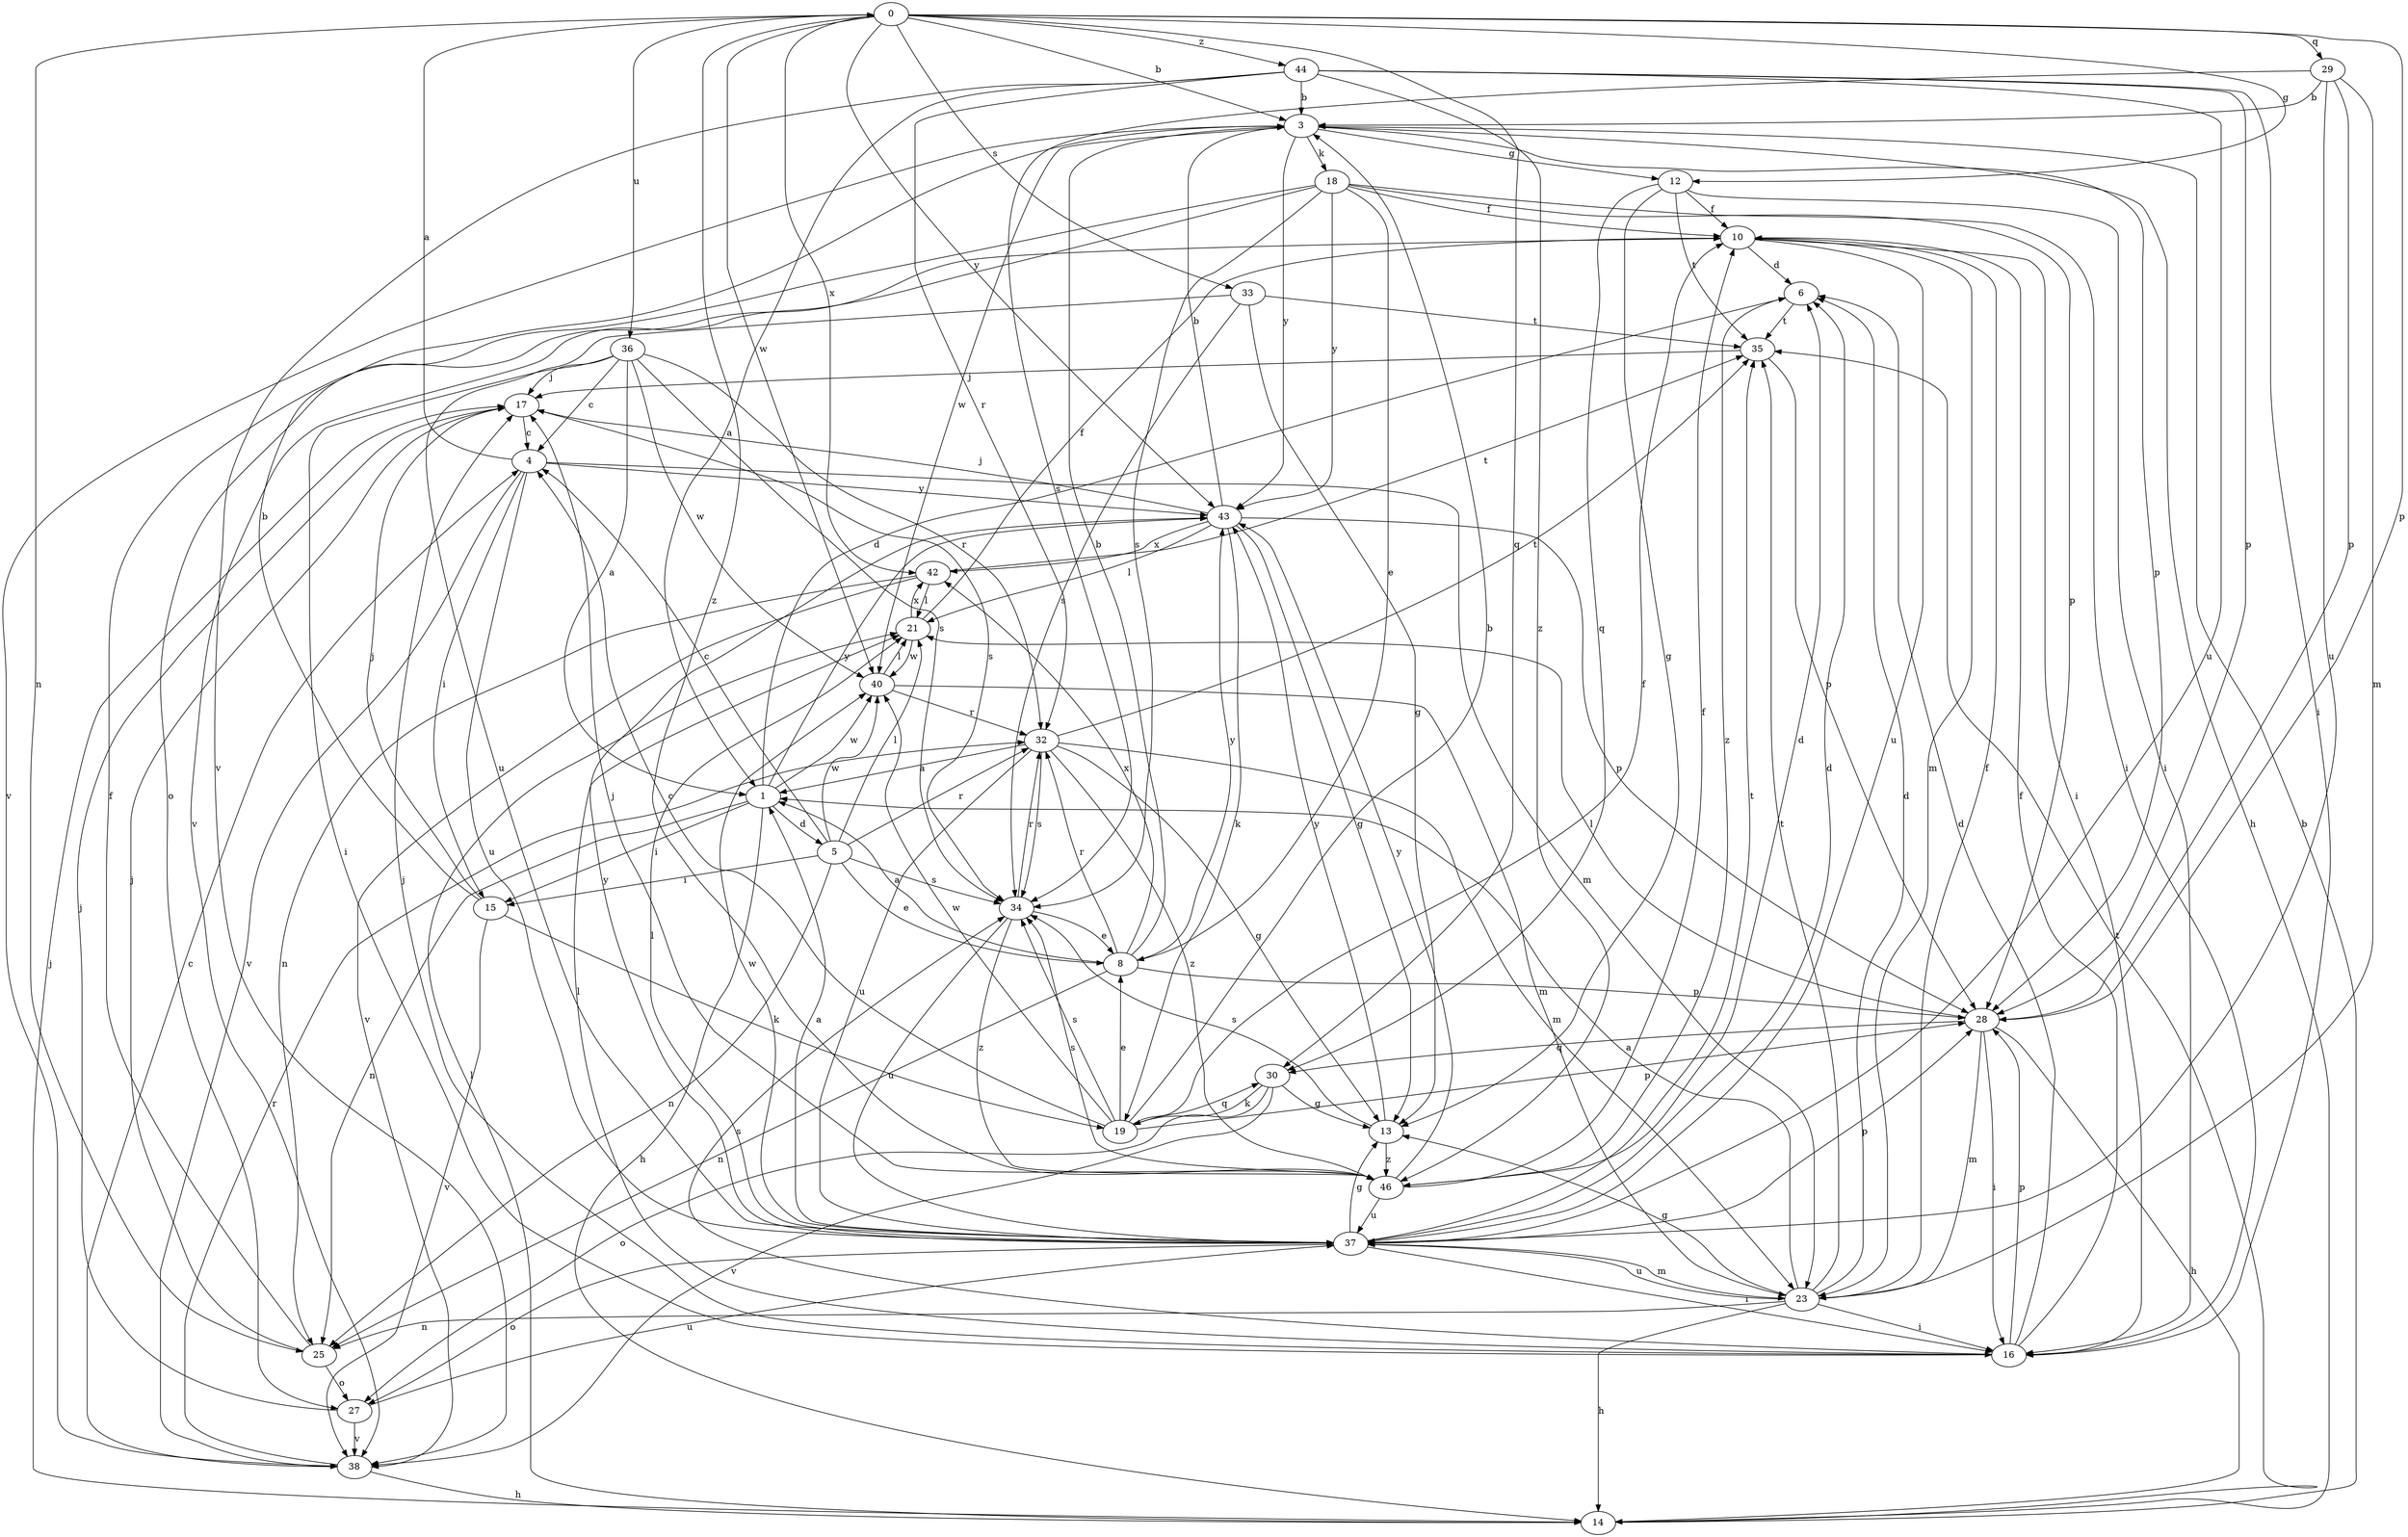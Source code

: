strict digraph  {
0;
1;
3;
4;
5;
6;
8;
10;
12;
13;
14;
15;
16;
17;
18;
19;
21;
23;
25;
27;
28;
29;
30;
32;
33;
34;
35;
36;
37;
38;
40;
42;
43;
44;
46;
0 -> 3  [label=b];
0 -> 12  [label=g];
0 -> 25  [label=n];
0 -> 28  [label=p];
0 -> 29  [label=q];
0 -> 30  [label=q];
0 -> 33  [label=s];
0 -> 36  [label=u];
0 -> 40  [label=w];
0 -> 42  [label=x];
0 -> 43  [label=y];
0 -> 44  [label=z];
0 -> 46  [label=z];
1 -> 5  [label=d];
1 -> 6  [label=d];
1 -> 14  [label=h];
1 -> 15  [label=i];
1 -> 25  [label=n];
1 -> 40  [label=w];
1 -> 43  [label=y];
3 -> 12  [label=g];
3 -> 14  [label=h];
3 -> 18  [label=k];
3 -> 28  [label=p];
3 -> 38  [label=v];
3 -> 40  [label=w];
3 -> 43  [label=y];
4 -> 0  [label=a];
4 -> 15  [label=i];
4 -> 23  [label=m];
4 -> 37  [label=u];
4 -> 38  [label=v];
4 -> 43  [label=y];
5 -> 4  [label=c];
5 -> 8  [label=e];
5 -> 15  [label=i];
5 -> 21  [label=l];
5 -> 25  [label=n];
5 -> 32  [label=r];
5 -> 34  [label=s];
5 -> 40  [label=w];
6 -> 35  [label=t];
6 -> 46  [label=z];
8 -> 1  [label=a];
8 -> 3  [label=b];
8 -> 25  [label=n];
8 -> 28  [label=p];
8 -> 32  [label=r];
8 -> 42  [label=x];
8 -> 43  [label=y];
10 -> 6  [label=d];
10 -> 16  [label=i];
10 -> 23  [label=m];
10 -> 37  [label=u];
12 -> 10  [label=f];
12 -> 13  [label=g];
12 -> 16  [label=i];
12 -> 30  [label=q];
12 -> 35  [label=t];
13 -> 34  [label=s];
13 -> 43  [label=y];
13 -> 46  [label=z];
14 -> 3  [label=b];
14 -> 17  [label=j];
14 -> 21  [label=l];
14 -> 35  [label=t];
15 -> 3  [label=b];
15 -> 17  [label=j];
15 -> 19  [label=k];
15 -> 38  [label=v];
16 -> 6  [label=d];
16 -> 10  [label=f];
16 -> 17  [label=j];
16 -> 21  [label=l];
16 -> 28  [label=p];
16 -> 34  [label=s];
17 -> 4  [label=c];
17 -> 34  [label=s];
18 -> 8  [label=e];
18 -> 10  [label=f];
18 -> 16  [label=i];
18 -> 27  [label=o];
18 -> 28  [label=p];
18 -> 34  [label=s];
18 -> 38  [label=v];
18 -> 43  [label=y];
19 -> 3  [label=b];
19 -> 4  [label=c];
19 -> 8  [label=e];
19 -> 10  [label=f];
19 -> 28  [label=p];
19 -> 30  [label=q];
19 -> 34  [label=s];
19 -> 40  [label=w];
21 -> 10  [label=f];
21 -> 40  [label=w];
21 -> 42  [label=x];
23 -> 1  [label=a];
23 -> 6  [label=d];
23 -> 10  [label=f];
23 -> 13  [label=g];
23 -> 14  [label=h];
23 -> 16  [label=i];
23 -> 25  [label=n];
23 -> 35  [label=t];
23 -> 37  [label=u];
25 -> 10  [label=f];
25 -> 17  [label=j];
25 -> 27  [label=o];
27 -> 17  [label=j];
27 -> 37  [label=u];
27 -> 38  [label=v];
28 -> 14  [label=h];
28 -> 16  [label=i];
28 -> 21  [label=l];
28 -> 23  [label=m];
28 -> 30  [label=q];
29 -> 3  [label=b];
29 -> 23  [label=m];
29 -> 28  [label=p];
29 -> 34  [label=s];
29 -> 37  [label=u];
30 -> 13  [label=g];
30 -> 19  [label=k];
30 -> 27  [label=o];
30 -> 38  [label=v];
32 -> 1  [label=a];
32 -> 13  [label=g];
32 -> 23  [label=m];
32 -> 34  [label=s];
32 -> 35  [label=t];
32 -> 37  [label=u];
32 -> 46  [label=z];
33 -> 13  [label=g];
33 -> 34  [label=s];
33 -> 35  [label=t];
33 -> 37  [label=u];
34 -> 8  [label=e];
34 -> 32  [label=r];
34 -> 37  [label=u];
34 -> 46  [label=z];
35 -> 17  [label=j];
35 -> 28  [label=p];
36 -> 1  [label=a];
36 -> 4  [label=c];
36 -> 16  [label=i];
36 -> 17  [label=j];
36 -> 32  [label=r];
36 -> 34  [label=s];
36 -> 40  [label=w];
37 -> 1  [label=a];
37 -> 6  [label=d];
37 -> 13  [label=g];
37 -> 16  [label=i];
37 -> 21  [label=l];
37 -> 23  [label=m];
37 -> 27  [label=o];
37 -> 28  [label=p];
37 -> 35  [label=t];
37 -> 40  [label=w];
37 -> 43  [label=y];
38 -> 4  [label=c];
38 -> 14  [label=h];
38 -> 32  [label=r];
40 -> 21  [label=l];
40 -> 23  [label=m];
40 -> 32  [label=r];
42 -> 21  [label=l];
42 -> 25  [label=n];
42 -> 35  [label=t];
42 -> 38  [label=v];
43 -> 3  [label=b];
43 -> 13  [label=g];
43 -> 17  [label=j];
43 -> 19  [label=k];
43 -> 21  [label=l];
43 -> 28  [label=p];
43 -> 42  [label=x];
44 -> 1  [label=a];
44 -> 3  [label=b];
44 -> 16  [label=i];
44 -> 28  [label=p];
44 -> 32  [label=r];
44 -> 37  [label=u];
44 -> 38  [label=v];
44 -> 46  [label=z];
46 -> 6  [label=d];
46 -> 10  [label=f];
46 -> 17  [label=j];
46 -> 34  [label=s];
46 -> 37  [label=u];
46 -> 43  [label=y];
}

